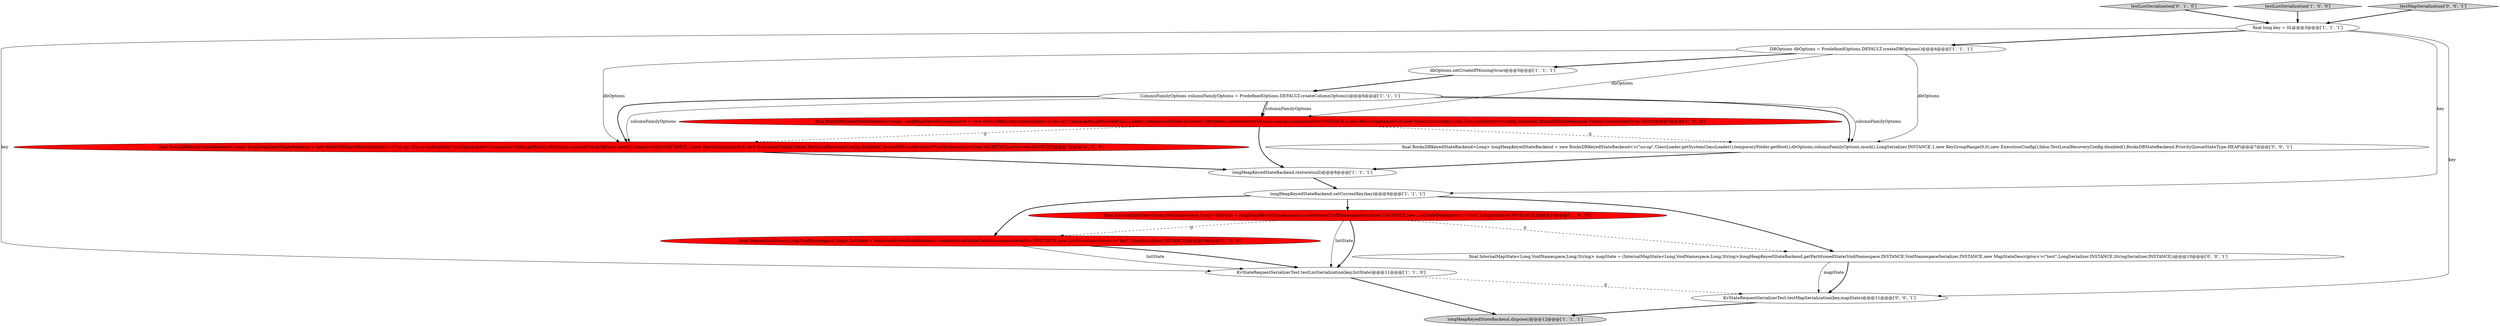 digraph {
12 [style = filled, label = "final RocksDBKeyedStateBackend<Long> longHeapKeyedStateBackend = new RocksDBKeyedStateBackend<>(\"no-op\",ClassLoader.getSystemClassLoader(),temporaryFolder.getRoot(),dbOptions,columnFamilyOptions,mock(),LongSerializer.INSTANCE,1,new KeyGroupRange(0,0),new ExecutionConfig(),false,TestLocalRecoveryConfig.disabled(),RocksDBStateBackend.PriorityQueueStateType.HEAP,TtlTimeProvider.DEFAULT)@@@7@@@['0', '1', '0']", fillcolor = red, shape = ellipse image = "AAA1AAABBB2BBB"];
13 [style = filled, label = "final InternalListState<Long,VoidNamespace,Long> listState = longHeapKeyedStateBackend.createInternalState(VoidNamespaceSerializer.INSTANCE,new ListStateDescriptor<>(\"test\",LongSerializer.INSTANCE))@@@10@@@['0', '1', '0']", fillcolor = red, shape = ellipse image = "AAA1AAABBB2BBB"];
1 [style = filled, label = "dbOptions.setCreateIfMissing(true)@@@5@@@['1', '1', '1']", fillcolor = white, shape = ellipse image = "AAA0AAABBB1BBB"];
3 [style = filled, label = "ColumnFamilyOptions columnFamilyOptions = PredefinedOptions.DEFAULT.createColumnOptions()@@@6@@@['1', '1', '1']", fillcolor = white, shape = ellipse image = "AAA0AAABBB1BBB"];
8 [style = filled, label = "KvStateRequestSerializerTest.testListSerialization(key,listState)@@@11@@@['1', '1', '0']", fillcolor = white, shape = ellipse image = "AAA0AAABBB1BBB"];
11 [style = filled, label = "testListSerialization['0', '1', '0']", fillcolor = lightgray, shape = diamond image = "AAA0AAABBB2BBB"];
7 [style = filled, label = "final RocksDBKeyedStateBackend<Long> longHeapKeyedStateBackend = new RocksDBKeyedStateBackend<>(\"no-op\",ClassLoader.getSystemClassLoader(),temporaryFolder.getRoot(),dbOptions,columnFamilyOptions,mock(),LongSerializer.INSTANCE,1,new KeyGroupRange(0,0),new ExecutionConfig(),false,TestLocalRecoveryConfig.disabled(),RocksDBStateBackend.PriorityQueueStateType.HEAP)@@@7@@@['1', '0', '0']", fillcolor = red, shape = ellipse image = "AAA1AAABBB1BBB"];
10 [style = filled, label = "DBOptions dbOptions = PredefinedOptions.DEFAULT.createDBOptions()@@@4@@@['1', '1', '1']", fillcolor = white, shape = ellipse image = "AAA0AAABBB1BBB"];
4 [style = filled, label = "final InternalListState<Long,VoidNamespace,Long> listState = longHeapKeyedStateBackend.createState(VoidNamespaceSerializer.INSTANCE,new ListStateDescriptor<>(\"test\",LongSerializer.INSTANCE))@@@10@@@['1', '0', '0']", fillcolor = red, shape = ellipse image = "AAA1AAABBB1BBB"];
6 [style = filled, label = "longHeapKeyedStateBackend.setCurrentKey(key)@@@9@@@['1', '1', '1']", fillcolor = white, shape = ellipse image = "AAA0AAABBB1BBB"];
9 [style = filled, label = "longHeapKeyedStateBackend.restore(null)@@@8@@@['1', '1', '1']", fillcolor = white, shape = ellipse image = "AAA0AAABBB1BBB"];
15 [style = filled, label = "final InternalMapState<Long,VoidNamespace,Long,String> mapState = (InternalMapState<Long,VoidNamespace,Long,String>)longHeapKeyedStateBackend.getPartitionedState(VoidNamespace.INSTANCE,VoidNamespaceSerializer.INSTANCE,new MapStateDescriptor<>(\"test\",LongSerializer.INSTANCE,StringSerializer.INSTANCE))@@@10@@@['0', '0', '1']", fillcolor = white, shape = ellipse image = "AAA0AAABBB3BBB"];
0 [style = filled, label = "final long key = 0L@@@3@@@['1', '1', '1']", fillcolor = white, shape = ellipse image = "AAA0AAABBB1BBB"];
2 [style = filled, label = "longHeapKeyedStateBackend.dispose()@@@12@@@['1', '1', '1']", fillcolor = lightgray, shape = ellipse image = "AAA0AAABBB1BBB"];
16 [style = filled, label = "final RocksDBKeyedStateBackend<Long> longHeapKeyedStateBackend = new RocksDBKeyedStateBackend<>(\"no-op\",ClassLoader.getSystemClassLoader(),temporaryFolder.getRoot(),dbOptions,columnFamilyOptions,mock(),LongSerializer.INSTANCE,1,new KeyGroupRange(0,0),new ExecutionConfig(),false,TestLocalRecoveryConfig.disabled(),RocksDBStateBackend.PriorityQueueStateType.HEAP)@@@7@@@['0', '0', '1']", fillcolor = white, shape = ellipse image = "AAA0AAABBB3BBB"];
5 [style = filled, label = "testListSerialization['1', '0', '0']", fillcolor = lightgray, shape = diamond image = "AAA0AAABBB1BBB"];
17 [style = filled, label = "KvStateRequestSerializerTest.testMapSerialization(key,mapState)@@@11@@@['0', '0', '1']", fillcolor = white, shape = ellipse image = "AAA0AAABBB3BBB"];
14 [style = filled, label = "testMapSerialization['0', '0', '1']", fillcolor = lightgray, shape = diamond image = "AAA0AAABBB3BBB"];
0->8 [style = solid, label="key"];
13->8 [style = solid, label="listState"];
7->16 [style = dashed, label="0"];
4->8 [style = solid, label="listState"];
10->12 [style = solid, label="dbOptions"];
1->3 [style = bold, label=""];
15->17 [style = solid, label="mapState"];
3->12 [style = bold, label=""];
3->16 [style = bold, label=""];
12->9 [style = bold, label=""];
6->15 [style = bold, label=""];
9->6 [style = bold, label=""];
7->9 [style = bold, label=""];
0->17 [style = solid, label="key"];
6->4 [style = bold, label=""];
15->17 [style = bold, label=""];
0->10 [style = bold, label=""];
11->0 [style = bold, label=""];
10->16 [style = solid, label="dbOptions"];
17->2 [style = bold, label=""];
8->2 [style = bold, label=""];
3->7 [style = bold, label=""];
5->0 [style = bold, label=""];
14->0 [style = bold, label=""];
10->7 [style = solid, label="dbOptions"];
4->15 [style = dashed, label="0"];
6->13 [style = bold, label=""];
3->12 [style = solid, label="columnFamilyOptions"];
3->16 [style = solid, label="columnFamilyOptions"];
7->12 [style = dashed, label="0"];
0->6 [style = solid, label="key"];
8->17 [style = dashed, label="0"];
4->8 [style = bold, label=""];
3->7 [style = solid, label="columnFamilyOptions"];
13->8 [style = bold, label=""];
4->13 [style = dashed, label="0"];
10->1 [style = bold, label=""];
16->9 [style = bold, label=""];
}
